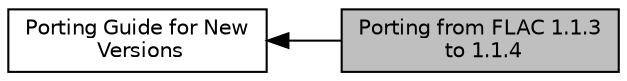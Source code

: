 digraph "Porting from FLAC 1.1.3 to 1.1.4"
{
  edge [fontname="Helvetica",fontsize="10",labelfontname="Helvetica",labelfontsize="10"];
  node [fontname="Helvetica",fontsize="10",shape=record];
  rankdir=LR;
  Node1 [label="Porting Guide for New\l Versions",height=0.2,width=0.4,color="black", fillcolor="white", style="filled",URL="$group__porting.html"];
  Node0 [label="Porting from FLAC 1.1.3\l to 1.1.4",height=0.2,width=0.4,color="black", fillcolor="grey75", style="filled", fontcolor="black"];
  Node1->Node0 [shape=plaintext, dir="back", style="solid"];
}
